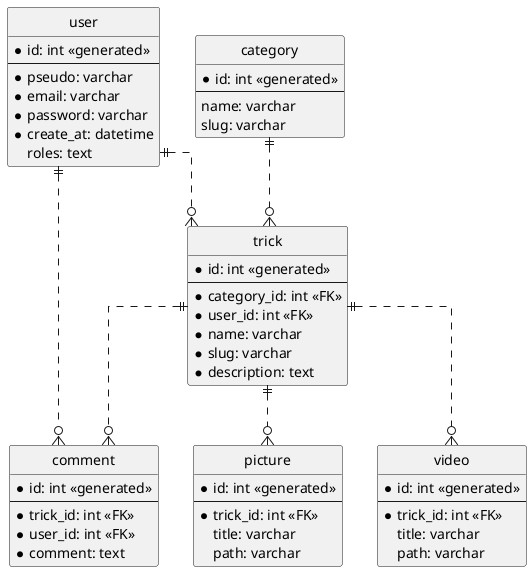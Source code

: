 @startuml PhysicalDataModel

' hide the spot
hide circle

' avoid problems with angled crows feet
skinparam linetype ortho

entity "user" {
  *id: int <<generated>>
  --
    *pseudo: varchar
    *email: varchar
    *password: varchar
    *create_at: datetime
    roles: text
}

entity "category" {
  *id: int <<generated>>
  --
    name: varchar
    slug: varchar
}

entity "trick" {
  *id: int <<generated>>
  --
  *category_id: int <<FK>>
  *user_id: int <<FK>>
  *name: varchar
  *slug: varchar
  *description: text
}

entity "comment" {
  *id: int <<generated>>
  --
  *trick_id: int <<FK>>
  *user_id: int <<FK>>
  *comment: text
}

entity "picture" {
  *id: int <<generated>>
  --
  *trick_id: int <<FK>>
  title: varchar
  path: varchar
}

entity "video" {
  *id: int <<generated>>
  --
  *trick_id: int <<FK>>
  title: varchar
  path: varchar
}

user ||..o{ trick
category ||..o{ trick

trick ||..o{ comment
trick ||..o{ picture
trick ||..o{ video
user ||..o{ comment

@enduml